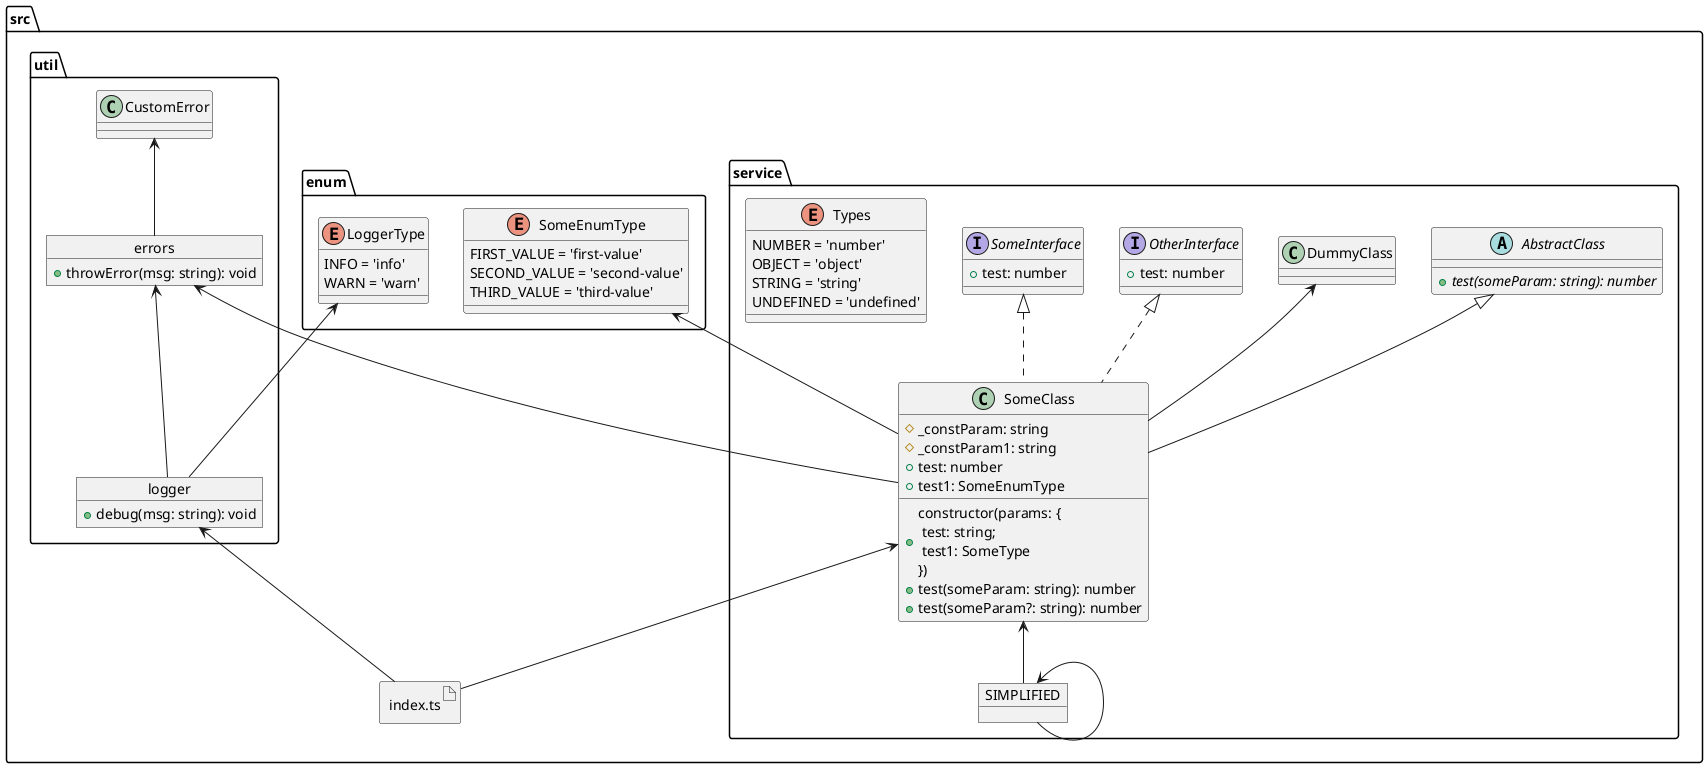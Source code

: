 @startuml
    folder "src" as src_b874d07 {
      artifact "index.ts" as index_ts_e4daf83f {
      }
      folder "enum" as enum_1eea471b {
        enum "LoggerType" as logger_type_eca21c7c {
          INFO = 'info'
          WARN = 'warn'
        }
        enum "SomeEnumType" as some_enum_type_6a1c7ee2 {
          FIRST_VALUE = 'first-value'
          SECOND_VALUE = 'second-value'
          THIRD_VALUE = 'third-value'
        }
      }
      folder "service" as service_c83a6ab5 {
        abstract "AbstractClass" as abstract_class_eb5b4d10 {
          + {abstract} test(someParam: string): number
        }
        enum "Types" as types_50fee832 {
          NUMBER = 'number'
          OBJECT = 'object'
          STRING = 'string'
          UNDEFINED = 'undefined'
        }
        interface "OtherInterface" as other_interface_45739bff {
          + test: number
        }
        class "DummyClass" as dummy_class_755b9f64 {
        }
        class "SomeClass" as some_class_755b9f64 {
          # _constParam: string
          # _constParam1: string
          + constructor(params: {\n test: string;\n test1: SomeType \n})
          + test(someParam: string): number
          + test: number
          + test(someParam?: string): number
          + test1: SomeEnumType
        }
        interface "SomeInterface" as some_interface_4140baef {
          + test: number
        }
        object "SIMPLIFIED" as simplified_c00569ac {
        }
      }
      folder "util" as util_28bcbc6c {
        class "CustomError" as custom_error_90641da1 {
        }
        object "errors" as errors_90641da1 {
          + throwError(msg: string): void
        }
        object "logger" as logger_d1ee5f1e {
          + debug(msg: string): void
        }
      }
    }
  index_ts_e4daf83f -up-> some_class_755b9f64
  index_ts_e4daf83f -up-> logger_d1ee5f1e
  some_class_755b9f64 -up-> errors_90641da1
  some_class_755b9f64 -up-> some_enum_type_6a1c7ee2
  some_class_755b9f64 -up-> dummy_class_755b9f64
  some_class_755b9f64 -up-|> abstract_class_eb5b4d10
  some_class_755b9f64 .up.|> some_interface_4140baef
  some_class_755b9f64 .up.|> other_interface_45739bff
  errors_90641da1 -up-> custom_error_90641da1
  logger_d1ee5f1e -up-> errors_90641da1
  logger_d1ee5f1e -up-> logger_type_eca21c7c
  simplified_c00569ac -up-> some_class_755b9f64
  simplified_c00569ac -up-> simplified_c00569ac
@enduml